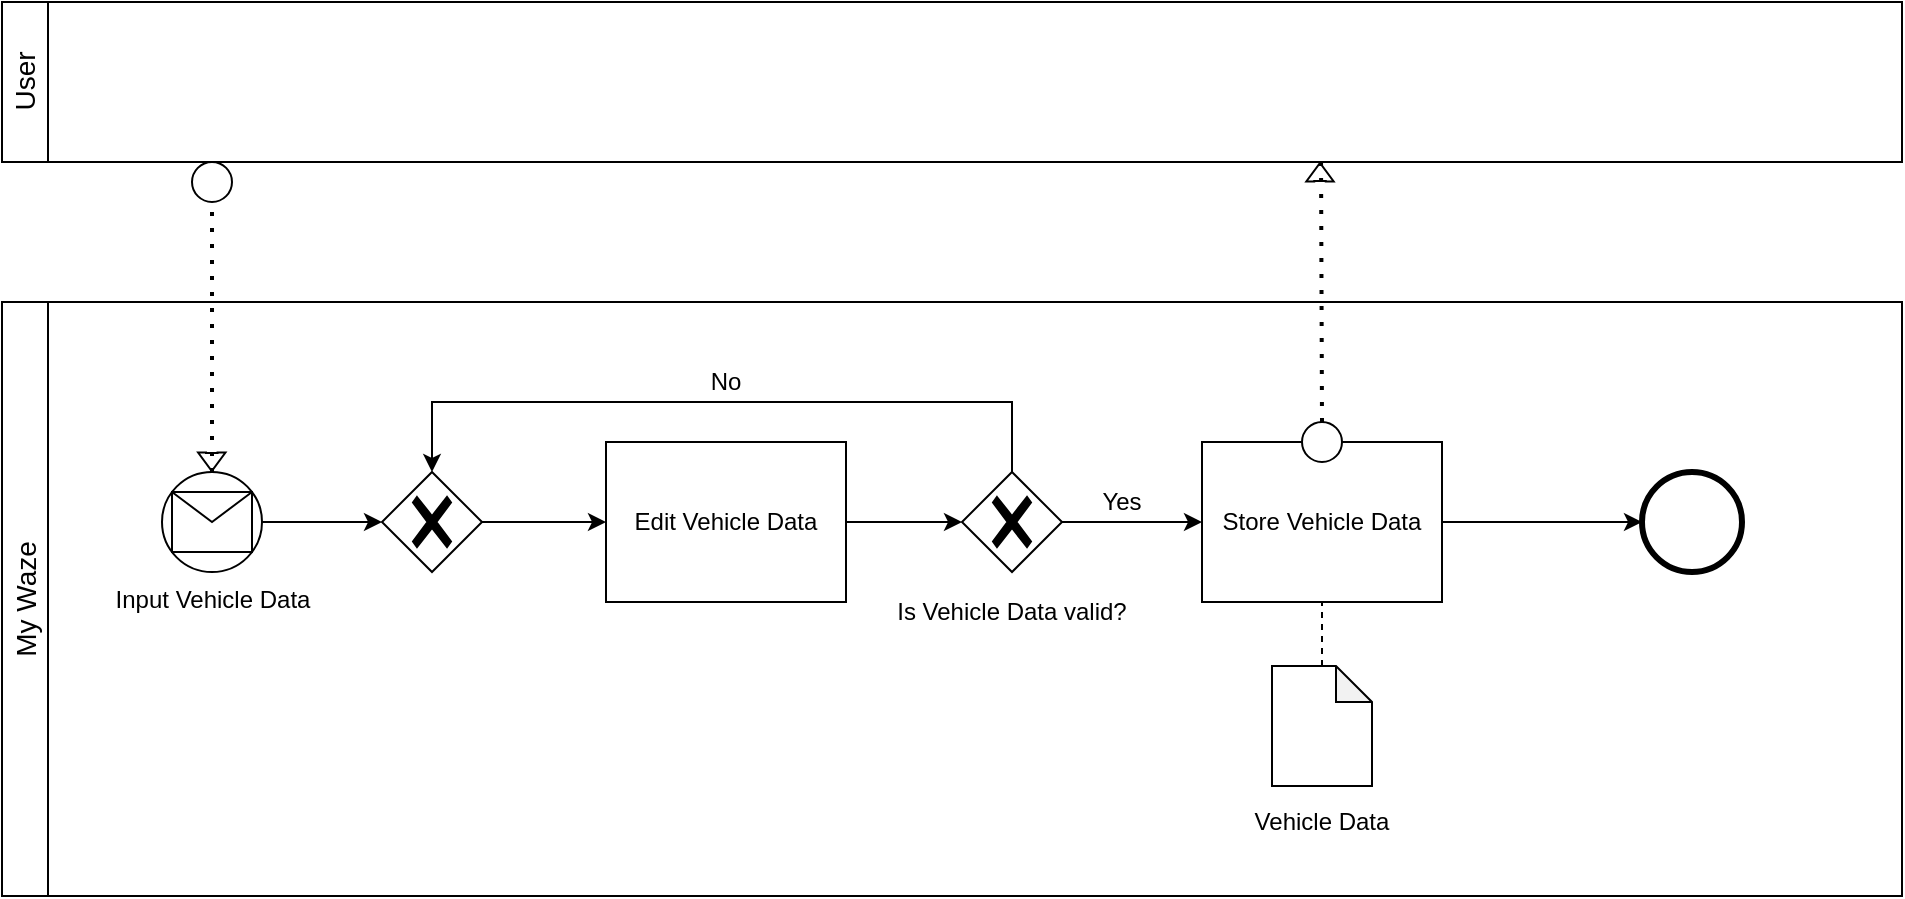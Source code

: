 <mxfile version="26.2.13">
  <diagram name="Page-1" id="6BgvNLLH9mB0-3ZaWdmu">
    <mxGraphModel dx="1606" dy="823" grid="1" gridSize="10" guides="1" tooltips="1" connect="1" arrows="1" fold="1" page="1" pageScale="1" pageWidth="827" pageHeight="1169" math="0" shadow="0">
      <root>
        <mxCell id="0" />
        <mxCell id="1" parent="0" />
        <mxCell id="jeyQ8Pxxj93HgxO3kcwC-35" value="&lt;span style=&quot;font-weight: normal;&quot;&gt;&lt;font style=&quot;font-size: 14px;&quot;&gt;User&lt;/font&gt;&lt;/span&gt;" style="swimlane;horizontal=0;whiteSpace=wrap;html=1;startSize=23;" parent="1" vertex="1">
          <mxGeometry x="360" y="380" width="950" height="80" as="geometry" />
        </mxCell>
        <mxCell id="jeyQ8Pxxj93HgxO3kcwC-36" value="&lt;font style=&quot;font-size: 14px; font-weight: normal;&quot;&gt;My Waze&lt;/font&gt;" style="swimlane;horizontal=0;whiteSpace=wrap;html=1;startSize=23;" parent="1" vertex="1">
          <mxGeometry x="360" y="530" width="950" height="297" as="geometry" />
        </mxCell>
        <mxCell id="jeyQ8Pxxj93HgxO3kcwC-70" value="Input Vehicle Data" style="shape=mxgraph.bpmn.shape;html=1;verticalLabelPosition=bottom;labelBackgroundColor=#ffffff;verticalAlign=top;perimeter=ellipsePerimeter;outline=standard;symbol=general;" parent="jeyQ8Pxxj93HgxO3kcwC-36" vertex="1">
          <mxGeometry x="80" y="85" width="50" height="50" as="geometry" />
        </mxCell>
        <mxCell id="jeyQ8Pxxj93HgxO3kcwC-71" value="" style="shape=message;whiteSpace=wrap;html=1;" parent="jeyQ8Pxxj93HgxO3kcwC-36" vertex="1">
          <mxGeometry x="85" y="95" width="40" height="30" as="geometry" />
        </mxCell>
        <mxCell id="jeyQ8Pxxj93HgxO3kcwC-72" value="" style="shape=flexArrow;endArrow=classic;html=1;rounded=0;width=5.76;endSize=2.731;endWidth=6.918;" parent="jeyQ8Pxxj93HgxO3kcwC-36" edge="1">
          <mxGeometry width="50" height="50" relative="1" as="geometry">
            <mxPoint x="104.89" y="75" as="sourcePoint" />
            <mxPoint x="104.89" y="85" as="targetPoint" />
          </mxGeometry>
        </mxCell>
        <mxCell id="jeyQ8Pxxj93HgxO3kcwC-73" value="" style="endArrow=none;dashed=1;html=1;dashPattern=1 3;strokeWidth=2;rounded=0;exitX=0.5;exitY=0;exitDx=0;exitDy=0;" parent="jeyQ8Pxxj93HgxO3kcwC-36" source="jeyQ8Pxxj93HgxO3kcwC-70" target="jeyQ8Pxxj93HgxO3kcwC-75" edge="1">
          <mxGeometry width="50" height="50" relative="1" as="geometry">
            <mxPoint x="320" y="160" as="sourcePoint" />
            <mxPoint x="135" y="-70" as="targetPoint" />
          </mxGeometry>
        </mxCell>
        <mxCell id="jeyQ8Pxxj93HgxO3kcwC-75" value="" style="ellipse;whiteSpace=wrap;html=1;" parent="jeyQ8Pxxj93HgxO3kcwC-36" vertex="1">
          <mxGeometry x="95" y="-70" width="20" height="20" as="geometry" />
        </mxCell>
        <mxCell id="2XZ-TuOFSpMVrR0CIzhd-1" value="Edit Vehicle Data" style="points=[[0.25,0,0],[0.5,0,0],[0.75,0,0],[1,0.25,0],[1,0.5,0],[1,0.75,0],[0.75,1,0],[0.5,1,0],[0.25,1,0],[0,0.75,0],[0,0.5,0],[0,0.25,0]];shape=mxgraph.bpmn.task2;whiteSpace=wrap;rectStyle=rounded;size=10;html=1;container=1;expand=0;collapsible=0;taskMarker=service;" vertex="1" parent="jeyQ8Pxxj93HgxO3kcwC-36">
          <mxGeometry x="302" y="70" width="120" height="80" as="geometry" />
        </mxCell>
        <mxCell id="2XZ-TuOFSpMVrR0CIzhd-2" value="" style="points=[[0.25,0.25,0],[0.5,0,0],[0.75,0.25,0],[1,0.5,0],[0.75,0.75,0],[0.5,1,0],[0.25,0.75,0],[0,0.5,0]];shape=mxgraph.bpmn.gateway2;html=1;verticalLabelPosition=bottom;labelBackgroundColor=#ffffff;verticalAlign=top;align=center;perimeter=rhombusPerimeter;outlineConnect=0;outline=none;symbol=none;gwType=exclusive;" vertex="1" parent="jeyQ8Pxxj93HgxO3kcwC-36">
          <mxGeometry x="190" y="85" width="50" height="50" as="geometry" />
        </mxCell>
        <mxCell id="2XZ-TuOFSpMVrR0CIzhd-3" style="edgeStyle=orthogonalEdgeStyle;rounded=0;orthogonalLoop=1;jettySize=auto;html=1;entryX=0;entryY=0.5;entryDx=0;entryDy=0;entryPerimeter=0;" edge="1" parent="jeyQ8Pxxj93HgxO3kcwC-36" source="jeyQ8Pxxj93HgxO3kcwC-70" target="2XZ-TuOFSpMVrR0CIzhd-2">
          <mxGeometry relative="1" as="geometry" />
        </mxCell>
        <mxCell id="2XZ-TuOFSpMVrR0CIzhd-4" style="edgeStyle=orthogonalEdgeStyle;rounded=0;orthogonalLoop=1;jettySize=auto;html=1;entryX=0;entryY=0.5;entryDx=0;entryDy=0;entryPerimeter=0;" edge="1" parent="jeyQ8Pxxj93HgxO3kcwC-36" source="2XZ-TuOFSpMVrR0CIzhd-2" target="2XZ-TuOFSpMVrR0CIzhd-1">
          <mxGeometry relative="1" as="geometry" />
        </mxCell>
        <mxCell id="2XZ-TuOFSpMVrR0CIzhd-5" value="" style="points=[[0.25,0.25,0],[0.5,0,0],[0.75,0.25,0],[1,0.5,0],[0.75,0.75,0],[0.5,1,0],[0.25,0.75,0],[0,0.5,0]];shape=mxgraph.bpmn.gateway2;html=1;verticalLabelPosition=bottom;labelBackgroundColor=#ffffff;verticalAlign=top;align=center;perimeter=rhombusPerimeter;outlineConnect=0;outline=none;symbol=none;gwType=exclusive;" vertex="1" parent="jeyQ8Pxxj93HgxO3kcwC-36">
          <mxGeometry x="480" y="85" width="50" height="50" as="geometry" />
        </mxCell>
        <mxCell id="2XZ-TuOFSpMVrR0CIzhd-6" style="edgeStyle=orthogonalEdgeStyle;rounded=0;orthogonalLoop=1;jettySize=auto;html=1;entryX=0;entryY=0.5;entryDx=0;entryDy=0;entryPerimeter=0;" edge="1" parent="jeyQ8Pxxj93HgxO3kcwC-36" source="2XZ-TuOFSpMVrR0CIzhd-1" target="2XZ-TuOFSpMVrR0CIzhd-5">
          <mxGeometry relative="1" as="geometry" />
        </mxCell>
        <mxCell id="2XZ-TuOFSpMVrR0CIzhd-7" style="edgeStyle=orthogonalEdgeStyle;rounded=0;orthogonalLoop=1;jettySize=auto;html=1;entryX=0.5;entryY=0;entryDx=0;entryDy=0;entryPerimeter=0;" edge="1" parent="jeyQ8Pxxj93HgxO3kcwC-36" source="2XZ-TuOFSpMVrR0CIzhd-5" target="2XZ-TuOFSpMVrR0CIzhd-2">
          <mxGeometry relative="1" as="geometry">
            <Array as="points">
              <mxPoint x="505" y="50" />
              <mxPoint x="215" y="50" />
            </Array>
          </mxGeometry>
        </mxCell>
        <mxCell id="2XZ-TuOFSpMVrR0CIzhd-20" style="edgeStyle=orthogonalEdgeStyle;rounded=0;orthogonalLoop=1;jettySize=auto;html=1;entryX=0;entryY=0.5;entryDx=0;entryDy=0;" edge="1" parent="jeyQ8Pxxj93HgxO3kcwC-36" source="2XZ-TuOFSpMVrR0CIzhd-8" target="2XZ-TuOFSpMVrR0CIzhd-19">
          <mxGeometry relative="1" as="geometry" />
        </mxCell>
        <mxCell id="2XZ-TuOFSpMVrR0CIzhd-8" value="Store Vehicle Data" style="points=[[0.25,0,0],[0.5,0,0],[0.75,0,0],[1,0.25,0],[1,0.5,0],[1,0.75,0],[0.75,1,0],[0.5,1,0],[0.25,1,0],[0,0.75,0],[0,0.5,0],[0,0.25,0]];shape=mxgraph.bpmn.task2;whiteSpace=wrap;rectStyle=rounded;size=10;html=1;container=1;expand=0;collapsible=0;taskMarker=service;" vertex="1" parent="jeyQ8Pxxj93HgxO3kcwC-36">
          <mxGeometry x="600" y="70" width="120" height="80" as="geometry" />
        </mxCell>
        <mxCell id="2XZ-TuOFSpMVrR0CIzhd-9" value="" style="endArrow=none;dashed=1;html=1;dashPattern=1 3;strokeWidth=2;rounded=0;" edge="1" parent="jeyQ8Pxxj93HgxO3kcwC-36" source="2XZ-TuOFSpMVrR0CIzhd-11">
          <mxGeometry width="50" height="50" relative="1" as="geometry">
            <mxPoint x="659.52" y="70" as="sourcePoint" />
            <mxPoint x="659.52" y="-70" as="targetPoint" />
          </mxGeometry>
        </mxCell>
        <mxCell id="2XZ-TuOFSpMVrR0CIzhd-10" value="" style="shape=flexArrow;endArrow=classic;html=1;rounded=0;width=5.76;endSize=2.731;endWidth=6.918;" edge="1" parent="jeyQ8Pxxj93HgxO3kcwC-36">
          <mxGeometry width="50" height="50" relative="1" as="geometry">
            <mxPoint x="659" y="-60" as="sourcePoint" />
            <mxPoint x="659" y="-70" as="targetPoint" />
          </mxGeometry>
        </mxCell>
        <mxCell id="2XZ-TuOFSpMVrR0CIzhd-11" value="" style="ellipse;whiteSpace=wrap;html=1;" vertex="1" parent="jeyQ8Pxxj93HgxO3kcwC-36">
          <mxGeometry x="650" y="60" width="20" height="20" as="geometry" />
        </mxCell>
        <mxCell id="2XZ-TuOFSpMVrR0CIzhd-12" style="edgeStyle=orthogonalEdgeStyle;rounded=0;orthogonalLoop=1;jettySize=auto;html=1;entryX=0;entryY=0.5;entryDx=0;entryDy=0;entryPerimeter=0;" edge="1" parent="jeyQ8Pxxj93HgxO3kcwC-36" source="2XZ-TuOFSpMVrR0CIzhd-5" target="2XZ-TuOFSpMVrR0CIzhd-8">
          <mxGeometry relative="1" as="geometry" />
        </mxCell>
        <mxCell id="2XZ-TuOFSpMVrR0CIzhd-13" value="Is Vehicle Data valid?" style="text;html=1;align=center;verticalAlign=middle;whiteSpace=wrap;rounded=0;" vertex="1" parent="jeyQ8Pxxj93HgxO3kcwC-36">
          <mxGeometry x="445" y="140" width="120" height="30" as="geometry" />
        </mxCell>
        <mxCell id="2XZ-TuOFSpMVrR0CIzhd-14" value="No" style="text;html=1;align=center;verticalAlign=middle;whiteSpace=wrap;rounded=0;" vertex="1" parent="jeyQ8Pxxj93HgxO3kcwC-36">
          <mxGeometry x="302" y="25" width="120" height="30" as="geometry" />
        </mxCell>
        <mxCell id="2XZ-TuOFSpMVrR0CIzhd-15" value="Yes" style="text;html=1;align=center;verticalAlign=middle;whiteSpace=wrap;rounded=0;" vertex="1" parent="jeyQ8Pxxj93HgxO3kcwC-36">
          <mxGeometry x="500" y="85" width="120" height="30" as="geometry" />
        </mxCell>
        <mxCell id="2XZ-TuOFSpMVrR0CIzhd-16" style="edgeStyle=orthogonalEdgeStyle;rounded=0;orthogonalLoop=1;jettySize=auto;html=1;endArrow=none;startFill=0;dashed=1;" edge="1" parent="jeyQ8Pxxj93HgxO3kcwC-36" source="2XZ-TuOFSpMVrR0CIzhd-17">
          <mxGeometry relative="1" as="geometry">
            <mxPoint x="660" y="150" as="targetPoint" />
          </mxGeometry>
        </mxCell>
        <mxCell id="2XZ-TuOFSpMVrR0CIzhd-17" value="" style="shape=note;whiteSpace=wrap;html=1;backgroundOutline=1;darkOpacity=0.05;size=18;" vertex="1" parent="jeyQ8Pxxj93HgxO3kcwC-36">
          <mxGeometry x="635" y="182" width="50" height="60" as="geometry" />
        </mxCell>
        <mxCell id="2XZ-TuOFSpMVrR0CIzhd-18" value="Vehicle Data" style="text;html=1;align=center;verticalAlign=middle;whiteSpace=wrap;rounded=0;" vertex="1" parent="jeyQ8Pxxj93HgxO3kcwC-36">
          <mxGeometry x="600" y="245" width="120" height="30" as="geometry" />
        </mxCell>
        <mxCell id="2XZ-TuOFSpMVrR0CIzhd-19" value="" style="shape=mxgraph.bpmn.shape;html=1;verticalLabelPosition=bottom;labelBackgroundColor=#ffffff;verticalAlign=top;perimeter=ellipsePerimeter;outline=end;symbol=general;" vertex="1" parent="jeyQ8Pxxj93HgxO3kcwC-36">
          <mxGeometry x="820" y="85" width="50" height="50" as="geometry" />
        </mxCell>
      </root>
    </mxGraphModel>
  </diagram>
</mxfile>
